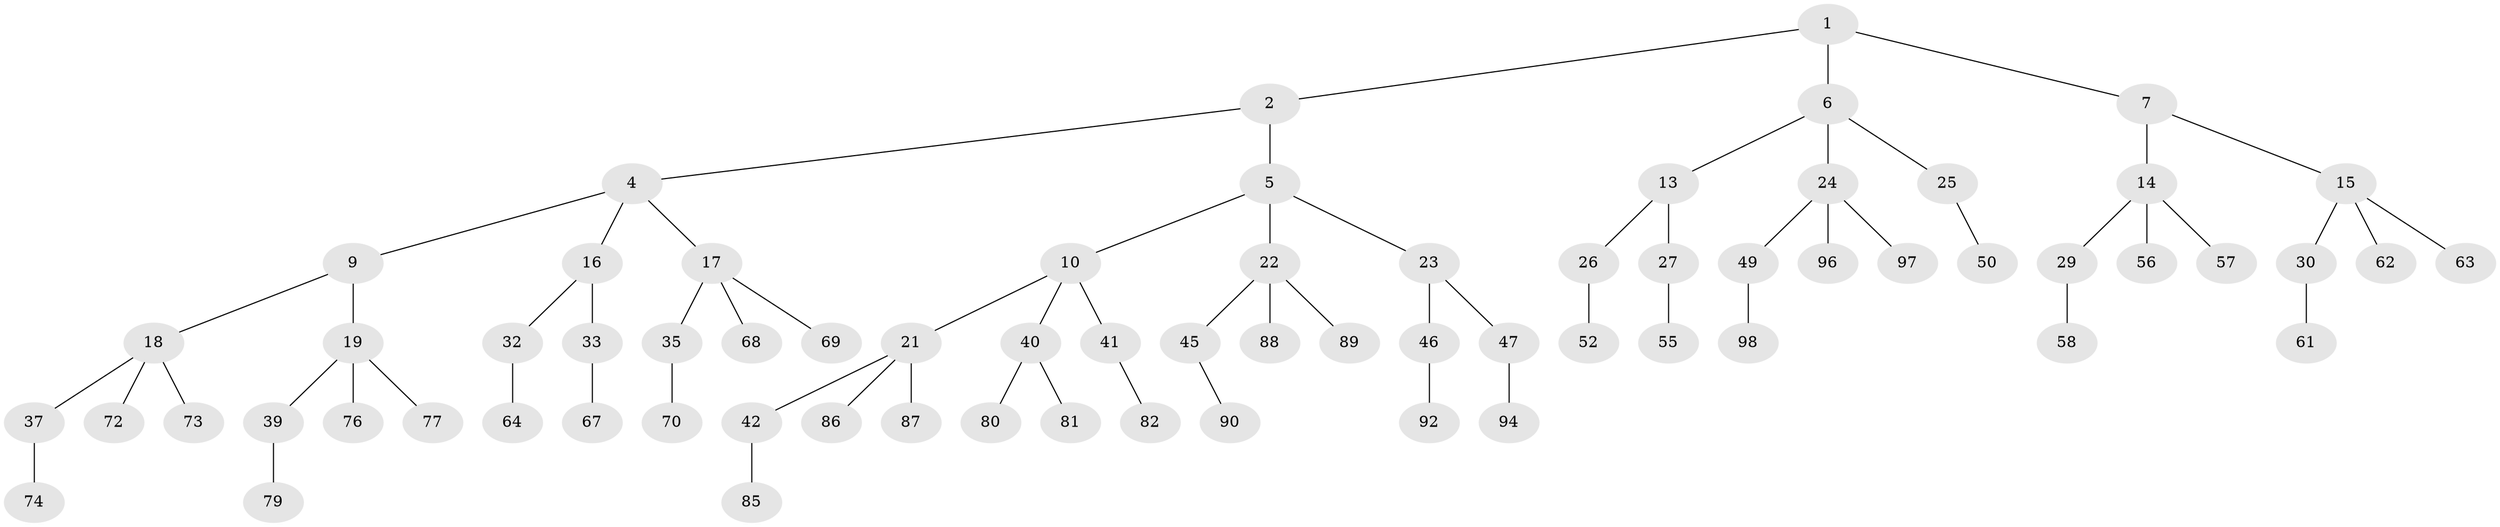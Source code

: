 // original degree distribution, {2: 0.02, 3: 0.48, 1: 0.5}
// Generated by graph-tools (version 1.1) at 2025/38/02/21/25 10:38:56]
// undirected, 70 vertices, 69 edges
graph export_dot {
graph [start="1"]
  node [color=gray90,style=filled];
  1 [super="+3"];
  2 [latent=1];
  4 [latent=0.5,super="+8"];
  5 [latent=0.5,super="+11"];
  6 [latent=0.5,super="+12"];
  7 [latent=0.5];
  9 [latent=0.333333];
  10 [latent=0.333333,super="+20"];
  13 [latent=0.333333];
  14 [latent=0.333333,super="+28"];
  15 [latent=0.333333,super="+31"];
  16 [latent=0.25];
  17 [latent=0.25,super="+34"];
  18 [latent=0.25,super="+36"];
  19 [latent=0.25,super="+38"];
  21 [latent=0.25,super="+43"];
  22 [latent=0.25,super="+44"];
  23 [latent=0.25];
  24 [latent=0.25,super="+48"];
  25 [latent=0.25,super="+51"];
  26 [latent=0.25,super="+53"];
  27 [latent=0.25,super="+54"];
  29 [latent=0.25,super="+59"];
  30 [latent=0.25,super="+60"];
  32 [latent=0.2,super="+65"];
  33 [latent=0.2,super="+66"];
  35 [latent=0.2,super="+71"];
  37 [latent=0.2,super="+75"];
  39 [latent=0.2,super="+78"];
  40 [latent=0.2];
  41 [latent=0.2,super="+83"];
  42 [latent=0.2,super="+84"];
  45 [latent=0.2,super="+91"];
  46 [latent=0.2,super="+93"];
  47 [latent=0.2,super="+95"];
  49 [latent=0.2,super="+99"];
  50 [latent=0.2,super="+100"];
  52 [latent=0.2];
  55 [latent=0.2];
  56 [latent=0.2];
  57 [latent=0.2];
  58 [latent=0.2];
  61 [latent=0.2];
  62 [latent=0.2];
  63 [latent=0.2];
  64 [latent=0.166667];
  67 [latent=0.166667];
  68 [latent=0.166667];
  69 [latent=0.166667];
  70 [latent=0.166667];
  72 [latent=0.166667];
  73 [latent=0.166667];
  74 [latent=0.166667];
  76 [latent=0.166667];
  77 [latent=0.166667];
  79 [latent=0.166667];
  80 [latent=0.166667];
  81 [latent=0.166667];
  82 [latent=0.166667];
  85 [latent=0.166667];
  86 [latent=0.166667];
  87 [latent=0.166667];
  88 [latent=0.166667];
  89 [latent=0.166667];
  90 [latent=0.166667];
  92 [latent=0.166667];
  94 [latent=0.166667];
  96 [latent=0.166667];
  97 [latent=0.166667];
  98 [latent=0.166667];
  1 -- 2;
  1 -- 6;
  1 -- 7;
  2 -- 4;
  2 -- 5;
  4 -- 9;
  4 -- 16;
  4 -- 17;
  5 -- 10;
  5 -- 22;
  5 -- 23;
  6 -- 13;
  6 -- 24;
  6 -- 25;
  7 -- 14;
  7 -- 15;
  9 -- 18;
  9 -- 19;
  10 -- 21;
  10 -- 40;
  10 -- 41;
  13 -- 26;
  13 -- 27;
  14 -- 29;
  14 -- 56;
  14 -- 57;
  15 -- 30;
  15 -- 63;
  15 -- 62;
  16 -- 32;
  16 -- 33;
  17 -- 35;
  17 -- 68;
  17 -- 69;
  18 -- 37;
  18 -- 72;
  18 -- 73;
  19 -- 39;
  19 -- 76;
  19 -- 77;
  21 -- 42;
  21 -- 86;
  21 -- 87;
  22 -- 45;
  22 -- 88;
  22 -- 89;
  23 -- 46;
  23 -- 47;
  24 -- 49;
  24 -- 97;
  24 -- 96;
  25 -- 50;
  26 -- 52;
  27 -- 55;
  29 -- 58;
  30 -- 61;
  32 -- 64;
  33 -- 67;
  35 -- 70;
  37 -- 74;
  39 -- 79;
  40 -- 80;
  40 -- 81;
  41 -- 82;
  42 -- 85;
  45 -- 90;
  46 -- 92;
  47 -- 94;
  49 -- 98;
}
